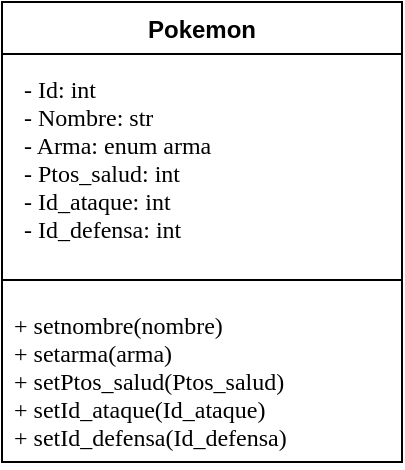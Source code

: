 <mxfile>
    <diagram id="iX1U3FpdWa92VZpp74Ui" name="Page-1">
        <mxGraphModel dx="671" dy="524" grid="1" gridSize="10" guides="1" tooltips="1" connect="1" arrows="1" fold="1" page="1" pageScale="1" pageWidth="827" pageHeight="1169" math="0" shadow="0">
            <root>
                <mxCell id="0"/>
                <mxCell id="1" parent="0"/>
                <mxCell id="6" value="Pokemon" style="swimlane;fontStyle=1;align=center;verticalAlign=top;childLayout=stackLayout;horizontal=1;startSize=26;horizontalStack=0;resizeParent=1;resizeParentMax=0;resizeLast=0;collapsible=1;marginBottom=0;" parent="1" vertex="1">
                    <mxGeometry x="240" y="70" width="200" height="230" as="geometry"/>
                </mxCell>
                <mxCell id="7" value="- Id: int&#10;- Nombre: str&#10;- Arma: enum arma&#10;- Ptos_salud: int&#10;- Id_ataque: int&#10;- Id_defensa: int" style="text;strokeColor=none;fillColor=none;align=left;verticalAlign=top;spacingLeft=4;spacingRight=4;overflow=hidden;rotatable=0;points=[[0,0.5],[1,0.5]];portConstraint=eastwest;spacing=7;spacingTop=-1;fontFamily=century gothic;fontSource=https%3A%2F%2Ffonts.googleapis.com%2Fcss%3Ffamily%3Dcentury%2Bgothic;" parent="6" vertex="1">
                    <mxGeometry y="26" width="200" height="104" as="geometry"/>
                </mxCell>
                <mxCell id="8" value="" style="line;strokeWidth=1;fillColor=none;align=left;verticalAlign=middle;spacingTop=-1;spacingLeft=3;spacingRight=3;rotatable=0;labelPosition=right;points=[];portConstraint=eastwest;strokeColor=inherit;" parent="6" vertex="1">
                    <mxGeometry y="130" width="200" height="18" as="geometry"/>
                </mxCell>
                <mxCell id="9" value="+ setnombre(nombre)&#10;+ setarma(arma)&#10;+ setPtos_salud(Ptos_salud)&#10;+ setId_ataque(Id_ataque)&#10;+ setId_defensa(Id_defensa)" style="text;strokeColor=none;fillColor=none;align=left;verticalAlign=top;spacingLeft=4;spacingRight=4;overflow=hidden;rotatable=0;points=[[0,0.5],[1,0.5]];portConstraint=eastwest;fontFamily=century gothic;fontSource=https%3A%2F%2Ffonts.googleapis.com%2Fcss%3Ffamily%3Dcentury%2Bgothic;" parent="6" vertex="1">
                    <mxGeometry y="148" width="200" height="82" as="geometry"/>
                </mxCell>
            </root>
        </mxGraphModel>
    </diagram>
</mxfile>
